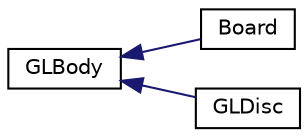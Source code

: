 digraph "Graphical Class Hierarchy"
{
 // LATEX_PDF_SIZE
  edge [fontname="Helvetica",fontsize="10",labelfontname="Helvetica",labelfontsize="10"];
  node [fontname="Helvetica",fontsize="10",shape=record];
  rankdir="LR";
  Node0 [label="GLBody",height=0.2,width=0.4,color="black", fillcolor="white", style="filled",URL="$class_g_l_body.html",tooltip="A 3D body that uses a GLESRenderer for drawing and GLPoint objects for defining its surface."];
  Node0 -> Node1 [dir="back",color="midnightblue",fontsize="10",style="solid",fontname="Helvetica"];
  Node1 [label="Board",height=0.2,width=0.4,color="black", fillcolor="white", style="filled",URL="$class_board.html",tooltip=" "];
  Node0 -> Node2 [dir="back",color="midnightblue",fontsize="10",style="solid",fontname="Helvetica"];
  Node2 [label="GLDisc",height=0.2,width=0.4,color="black", fillcolor="white", style="filled",URL="$class_g_l_disc.html",tooltip=" "];
}
